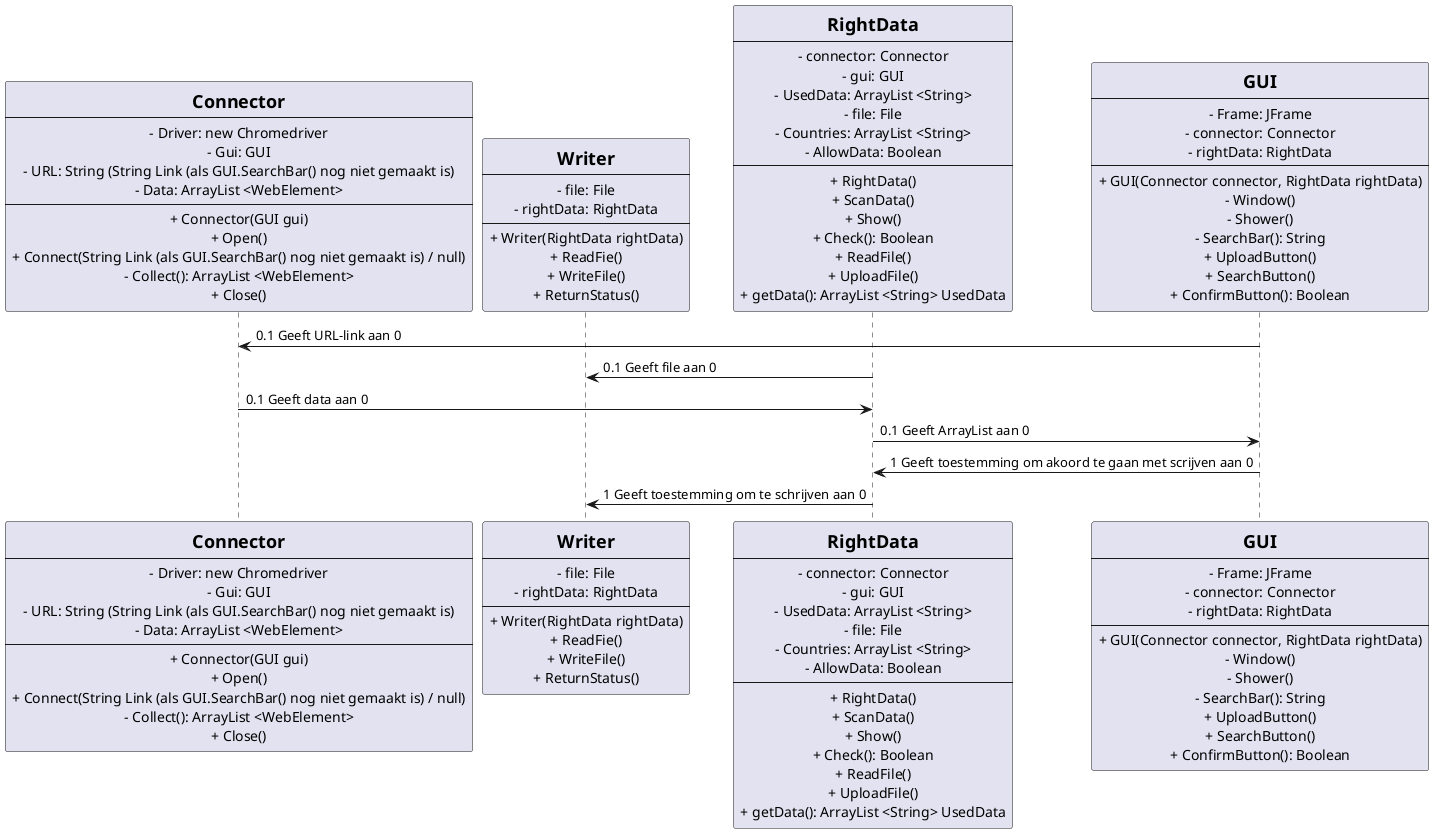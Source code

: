 @startuml
'https://plantuml.com/sequence-
participant Connector[
=Connector
----
- Driver: new Chromedriver
- Gui: GUI
- URL: String (String Link (als GUI.SearchBar() nog niet gemaakt is)
- Data: ArrayList <WebElement>
----
+ Connector(GUI gui)
+ Open()
+ Connect(String Link (als GUI.SearchBar() nog niet gemaakt is) / null)
- Collect(): ArrayList <WebElement>
+ Close()
]

participant Writer[
=Writer
----
- file: File
- rightData: RightData
----
+ Writer(RightData rightData)
+ ReadFie()
+ WriteFile()
+ ReturnStatus()
]

participant RightData[
=RightData
----
- connector: Connector
- gui: GUI
- UsedData: ArrayList <String>
- file: File
- Countries: ArrayList <String>
- AllowData: Boolean
----
+ RightData()
+ ScanData()
+ Show()
+ Check(): Boolean
+ ReadFile()
+ UploadFile()
+ getData(): ArrayList <String> UsedData
]

participant GUI[
=GUI
----
- Frame: JFrame
- connector: Connector
- rightData: RightData
----
+ GUI(Connector connector, RightData rightData)
- Window()
- Shower()
- SearchBar(): String
+ UploadButton()
+ SearchButton()
+ ConfirmButton(): Boolean
]

Connector <- GUI: 0.1 Geeft URL-link aan 0
Writer <- RightData: 0.1 Geeft file aan 0
Connector -> RightData: 0.1 Geeft data aan 0
RightData -> GUI: 0.1 Geeft ArrayList aan 0
RightData <- GUI: 1 Geeft toestemming om akoord te gaan met scrijven aan 0
Writer <- RightData: 1 Geeft toestemming om te schrijven aan 0

autonumber
@enduml